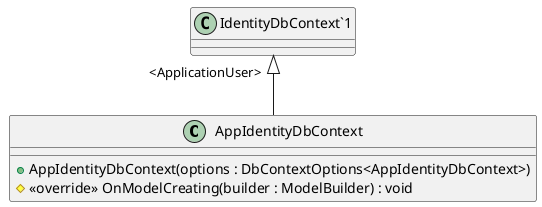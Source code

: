 @startuml AppIdentityDbContext
class AppIdentityDbContext  {
    + AppIdentityDbContext(options : DbContextOptions<AppIdentityDbContext>)
    # <<override>> OnModelCreating(builder : ModelBuilder) : void
}
"IdentityDbContext`1" "<ApplicationUser>" <|-- AppIdentityDbContext
@enduml